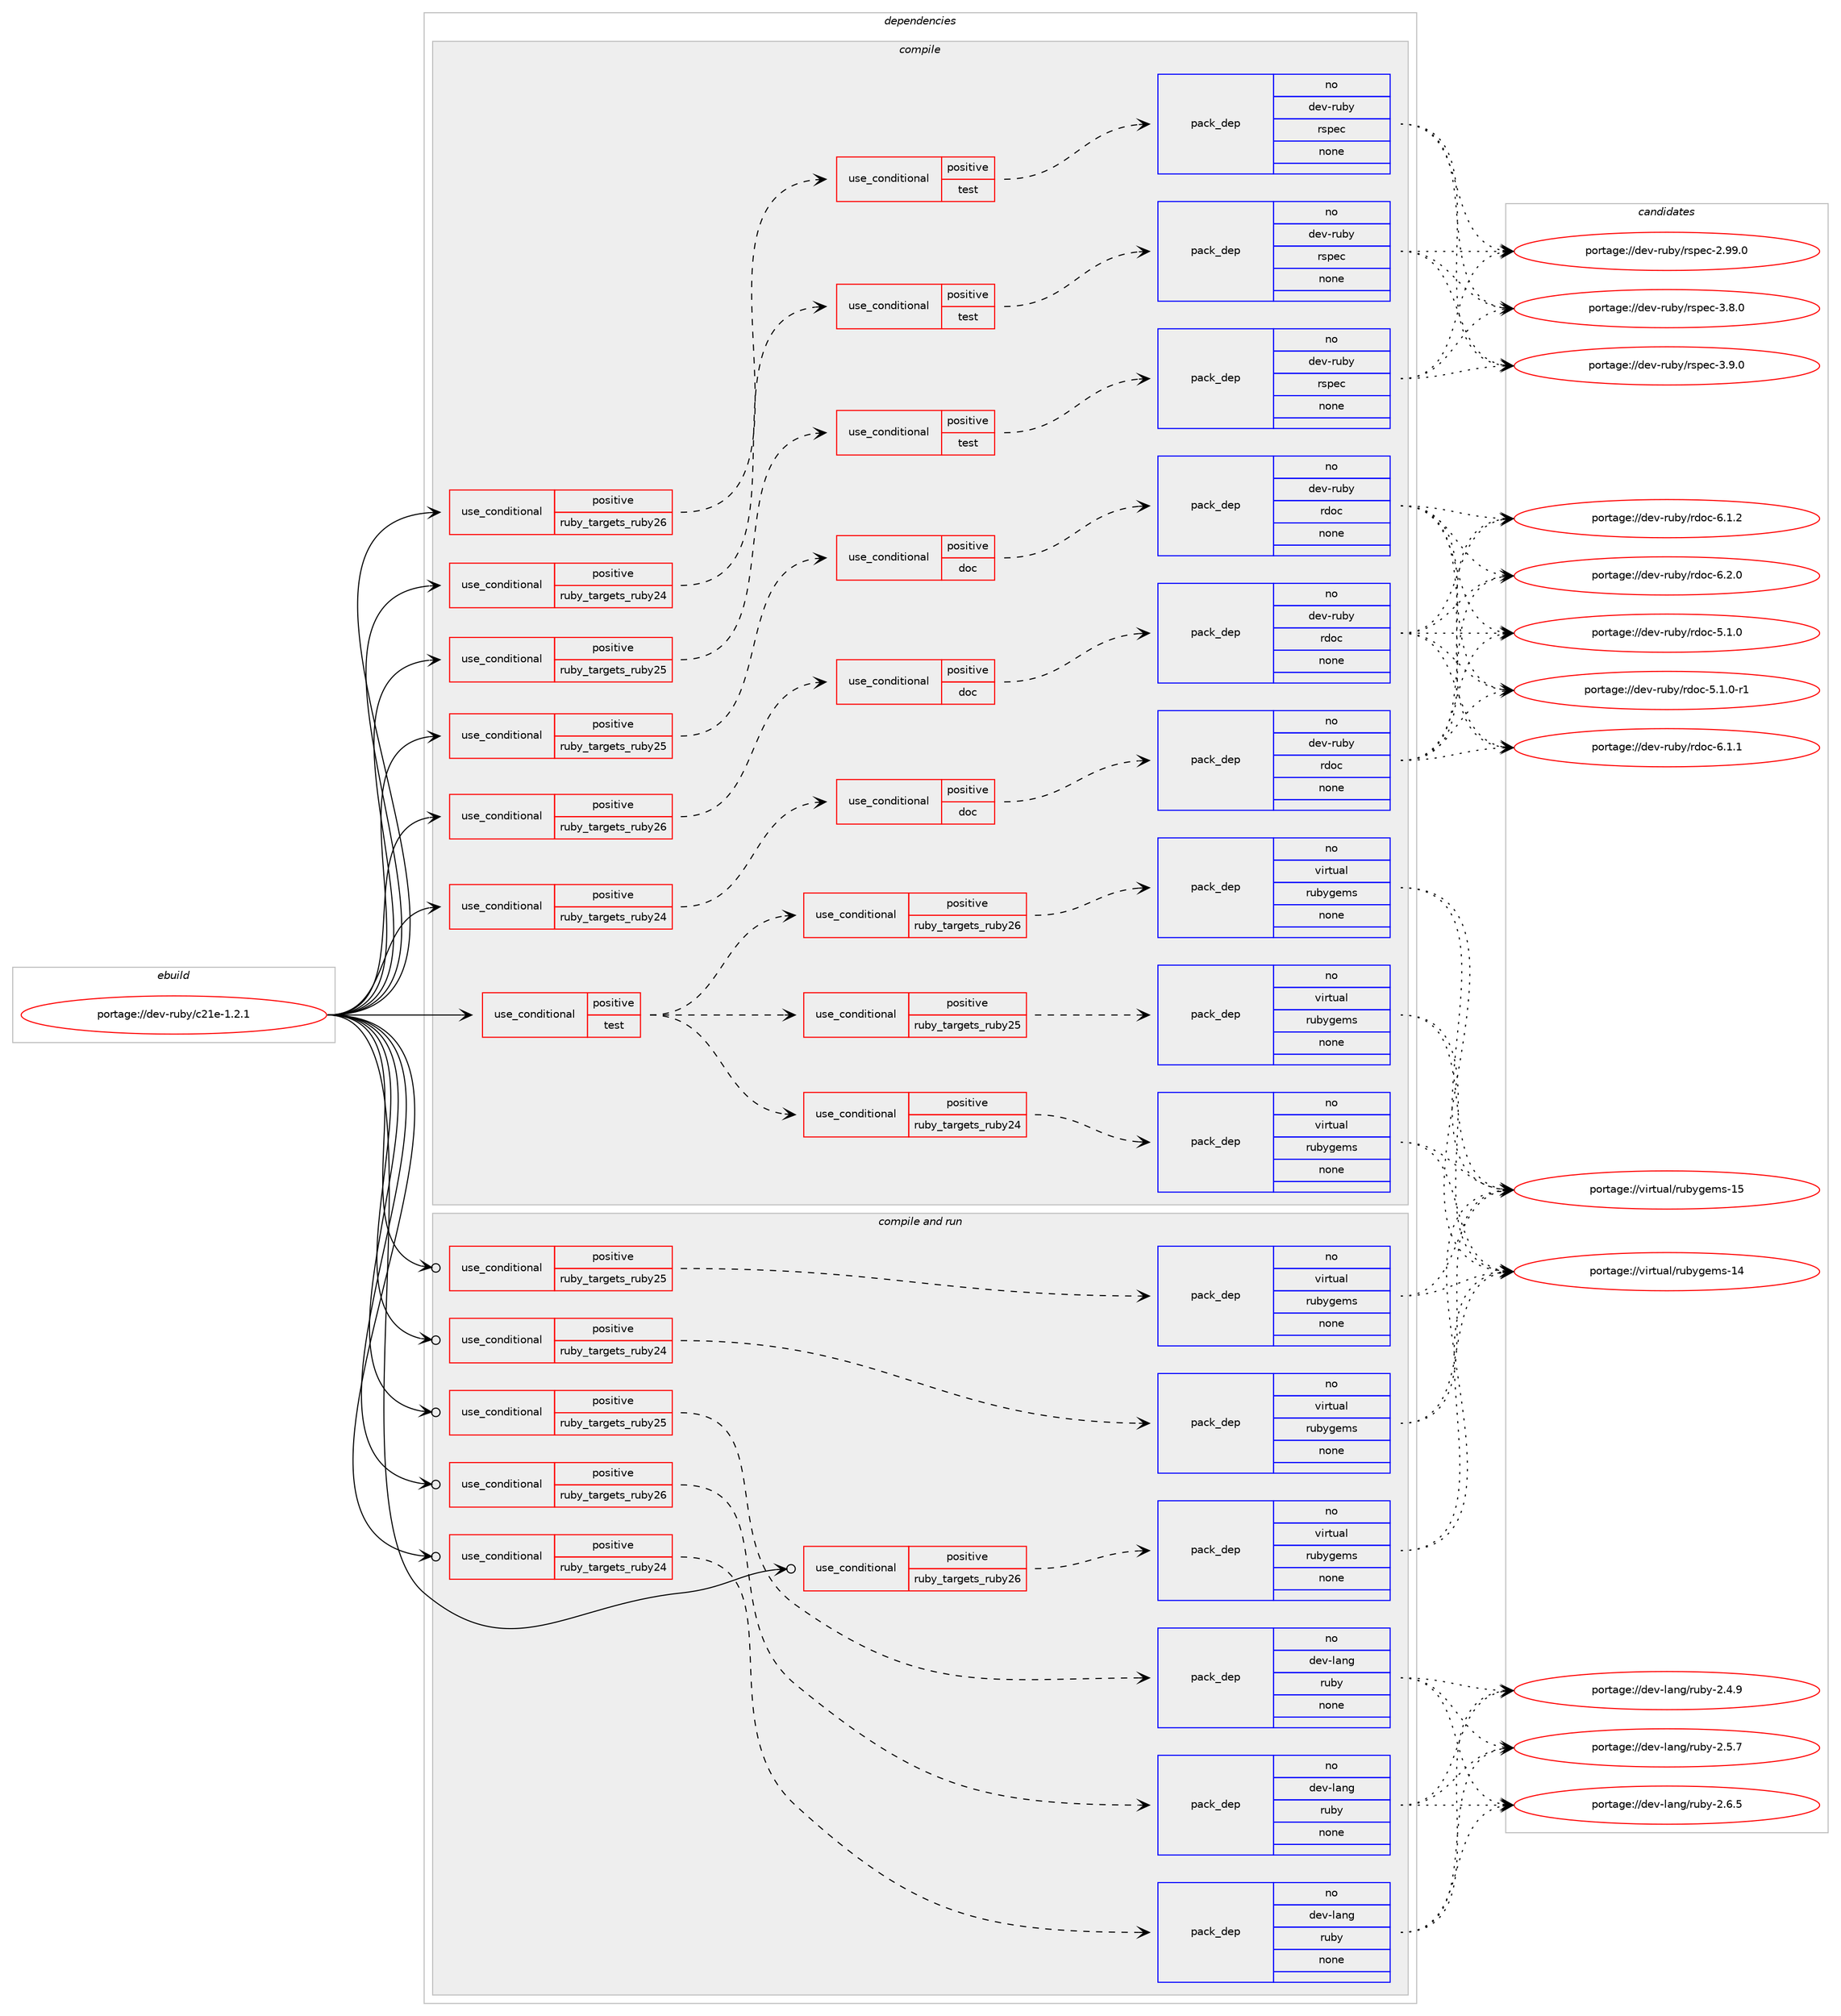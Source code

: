 digraph prolog {

# *************
# Graph options
# *************

newrank=true;
concentrate=true;
compound=true;
graph [rankdir=LR,fontname=Helvetica,fontsize=10,ranksep=1.5];#, ranksep=2.5, nodesep=0.2];
edge  [arrowhead=vee];
node  [fontname=Helvetica,fontsize=10];

# **********
# The ebuild
# **********

subgraph cluster_leftcol {
color=gray;
rank=same;
label=<<i>ebuild</i>>;
id [label="portage://dev-ruby/c21e-1.2.1", color=red, width=4, href="../dev-ruby/c21e-1.2.1.svg"];
}

# ****************
# The dependencies
# ****************

subgraph cluster_midcol {
color=gray;
label=<<i>dependencies</i>>;
subgraph cluster_compile {
fillcolor="#eeeeee";
style=filled;
label=<<i>compile</i>>;
subgraph cond48851 {
dependency214663 [label=<<TABLE BORDER="0" CELLBORDER="1" CELLSPACING="0" CELLPADDING="4"><TR><TD ROWSPAN="3" CELLPADDING="10">use_conditional</TD></TR><TR><TD>positive</TD></TR><TR><TD>ruby_targets_ruby24</TD></TR></TABLE>>, shape=none, color=red];
subgraph cond48852 {
dependency214664 [label=<<TABLE BORDER="0" CELLBORDER="1" CELLSPACING="0" CELLPADDING="4"><TR><TD ROWSPAN="3" CELLPADDING="10">use_conditional</TD></TR><TR><TD>positive</TD></TR><TR><TD>doc</TD></TR></TABLE>>, shape=none, color=red];
subgraph pack162340 {
dependency214665 [label=<<TABLE BORDER="0" CELLBORDER="1" CELLSPACING="0" CELLPADDING="4" WIDTH="220"><TR><TD ROWSPAN="6" CELLPADDING="30">pack_dep</TD></TR><TR><TD WIDTH="110">no</TD></TR><TR><TD>dev-ruby</TD></TR><TR><TD>rdoc</TD></TR><TR><TD>none</TD></TR><TR><TD></TD></TR></TABLE>>, shape=none, color=blue];
}
dependency214664:e -> dependency214665:w [weight=20,style="dashed",arrowhead="vee"];
}
dependency214663:e -> dependency214664:w [weight=20,style="dashed",arrowhead="vee"];
}
id:e -> dependency214663:w [weight=20,style="solid",arrowhead="vee"];
subgraph cond48853 {
dependency214666 [label=<<TABLE BORDER="0" CELLBORDER="1" CELLSPACING="0" CELLPADDING="4"><TR><TD ROWSPAN="3" CELLPADDING="10">use_conditional</TD></TR><TR><TD>positive</TD></TR><TR><TD>ruby_targets_ruby24</TD></TR></TABLE>>, shape=none, color=red];
subgraph cond48854 {
dependency214667 [label=<<TABLE BORDER="0" CELLBORDER="1" CELLSPACING="0" CELLPADDING="4"><TR><TD ROWSPAN="3" CELLPADDING="10">use_conditional</TD></TR><TR><TD>positive</TD></TR><TR><TD>test</TD></TR></TABLE>>, shape=none, color=red];
subgraph pack162341 {
dependency214668 [label=<<TABLE BORDER="0" CELLBORDER="1" CELLSPACING="0" CELLPADDING="4" WIDTH="220"><TR><TD ROWSPAN="6" CELLPADDING="30">pack_dep</TD></TR><TR><TD WIDTH="110">no</TD></TR><TR><TD>dev-ruby</TD></TR><TR><TD>rspec</TD></TR><TR><TD>none</TD></TR><TR><TD></TD></TR></TABLE>>, shape=none, color=blue];
}
dependency214667:e -> dependency214668:w [weight=20,style="dashed",arrowhead="vee"];
}
dependency214666:e -> dependency214667:w [weight=20,style="dashed",arrowhead="vee"];
}
id:e -> dependency214666:w [weight=20,style="solid",arrowhead="vee"];
subgraph cond48855 {
dependency214669 [label=<<TABLE BORDER="0" CELLBORDER="1" CELLSPACING="0" CELLPADDING="4"><TR><TD ROWSPAN="3" CELLPADDING="10">use_conditional</TD></TR><TR><TD>positive</TD></TR><TR><TD>ruby_targets_ruby25</TD></TR></TABLE>>, shape=none, color=red];
subgraph cond48856 {
dependency214670 [label=<<TABLE BORDER="0" CELLBORDER="1" CELLSPACING="0" CELLPADDING="4"><TR><TD ROWSPAN="3" CELLPADDING="10">use_conditional</TD></TR><TR><TD>positive</TD></TR><TR><TD>doc</TD></TR></TABLE>>, shape=none, color=red];
subgraph pack162342 {
dependency214671 [label=<<TABLE BORDER="0" CELLBORDER="1" CELLSPACING="0" CELLPADDING="4" WIDTH="220"><TR><TD ROWSPAN="6" CELLPADDING="30">pack_dep</TD></TR><TR><TD WIDTH="110">no</TD></TR><TR><TD>dev-ruby</TD></TR><TR><TD>rdoc</TD></TR><TR><TD>none</TD></TR><TR><TD></TD></TR></TABLE>>, shape=none, color=blue];
}
dependency214670:e -> dependency214671:w [weight=20,style="dashed",arrowhead="vee"];
}
dependency214669:e -> dependency214670:w [weight=20,style="dashed",arrowhead="vee"];
}
id:e -> dependency214669:w [weight=20,style="solid",arrowhead="vee"];
subgraph cond48857 {
dependency214672 [label=<<TABLE BORDER="0" CELLBORDER="1" CELLSPACING="0" CELLPADDING="4"><TR><TD ROWSPAN="3" CELLPADDING="10">use_conditional</TD></TR><TR><TD>positive</TD></TR><TR><TD>ruby_targets_ruby25</TD></TR></TABLE>>, shape=none, color=red];
subgraph cond48858 {
dependency214673 [label=<<TABLE BORDER="0" CELLBORDER="1" CELLSPACING="0" CELLPADDING="4"><TR><TD ROWSPAN="3" CELLPADDING="10">use_conditional</TD></TR><TR><TD>positive</TD></TR><TR><TD>test</TD></TR></TABLE>>, shape=none, color=red];
subgraph pack162343 {
dependency214674 [label=<<TABLE BORDER="0" CELLBORDER="1" CELLSPACING="0" CELLPADDING="4" WIDTH="220"><TR><TD ROWSPAN="6" CELLPADDING="30">pack_dep</TD></TR><TR><TD WIDTH="110">no</TD></TR><TR><TD>dev-ruby</TD></TR><TR><TD>rspec</TD></TR><TR><TD>none</TD></TR><TR><TD></TD></TR></TABLE>>, shape=none, color=blue];
}
dependency214673:e -> dependency214674:w [weight=20,style="dashed",arrowhead="vee"];
}
dependency214672:e -> dependency214673:w [weight=20,style="dashed",arrowhead="vee"];
}
id:e -> dependency214672:w [weight=20,style="solid",arrowhead="vee"];
subgraph cond48859 {
dependency214675 [label=<<TABLE BORDER="0" CELLBORDER="1" CELLSPACING="0" CELLPADDING="4"><TR><TD ROWSPAN="3" CELLPADDING="10">use_conditional</TD></TR><TR><TD>positive</TD></TR><TR><TD>ruby_targets_ruby26</TD></TR></TABLE>>, shape=none, color=red];
subgraph cond48860 {
dependency214676 [label=<<TABLE BORDER="0" CELLBORDER="1" CELLSPACING="0" CELLPADDING="4"><TR><TD ROWSPAN="3" CELLPADDING="10">use_conditional</TD></TR><TR><TD>positive</TD></TR><TR><TD>doc</TD></TR></TABLE>>, shape=none, color=red];
subgraph pack162344 {
dependency214677 [label=<<TABLE BORDER="0" CELLBORDER="1" CELLSPACING="0" CELLPADDING="4" WIDTH="220"><TR><TD ROWSPAN="6" CELLPADDING="30">pack_dep</TD></TR><TR><TD WIDTH="110">no</TD></TR><TR><TD>dev-ruby</TD></TR><TR><TD>rdoc</TD></TR><TR><TD>none</TD></TR><TR><TD></TD></TR></TABLE>>, shape=none, color=blue];
}
dependency214676:e -> dependency214677:w [weight=20,style="dashed",arrowhead="vee"];
}
dependency214675:e -> dependency214676:w [weight=20,style="dashed",arrowhead="vee"];
}
id:e -> dependency214675:w [weight=20,style="solid",arrowhead="vee"];
subgraph cond48861 {
dependency214678 [label=<<TABLE BORDER="0" CELLBORDER="1" CELLSPACING="0" CELLPADDING="4"><TR><TD ROWSPAN="3" CELLPADDING="10">use_conditional</TD></TR><TR><TD>positive</TD></TR><TR><TD>ruby_targets_ruby26</TD></TR></TABLE>>, shape=none, color=red];
subgraph cond48862 {
dependency214679 [label=<<TABLE BORDER="0" CELLBORDER="1" CELLSPACING="0" CELLPADDING="4"><TR><TD ROWSPAN="3" CELLPADDING="10">use_conditional</TD></TR><TR><TD>positive</TD></TR><TR><TD>test</TD></TR></TABLE>>, shape=none, color=red];
subgraph pack162345 {
dependency214680 [label=<<TABLE BORDER="0" CELLBORDER="1" CELLSPACING="0" CELLPADDING="4" WIDTH="220"><TR><TD ROWSPAN="6" CELLPADDING="30">pack_dep</TD></TR><TR><TD WIDTH="110">no</TD></TR><TR><TD>dev-ruby</TD></TR><TR><TD>rspec</TD></TR><TR><TD>none</TD></TR><TR><TD></TD></TR></TABLE>>, shape=none, color=blue];
}
dependency214679:e -> dependency214680:w [weight=20,style="dashed",arrowhead="vee"];
}
dependency214678:e -> dependency214679:w [weight=20,style="dashed",arrowhead="vee"];
}
id:e -> dependency214678:w [weight=20,style="solid",arrowhead="vee"];
subgraph cond48863 {
dependency214681 [label=<<TABLE BORDER="0" CELLBORDER="1" CELLSPACING="0" CELLPADDING="4"><TR><TD ROWSPAN="3" CELLPADDING="10">use_conditional</TD></TR><TR><TD>positive</TD></TR><TR><TD>test</TD></TR></TABLE>>, shape=none, color=red];
subgraph cond48864 {
dependency214682 [label=<<TABLE BORDER="0" CELLBORDER="1" CELLSPACING="0" CELLPADDING="4"><TR><TD ROWSPAN="3" CELLPADDING="10">use_conditional</TD></TR><TR><TD>positive</TD></TR><TR><TD>ruby_targets_ruby24</TD></TR></TABLE>>, shape=none, color=red];
subgraph pack162346 {
dependency214683 [label=<<TABLE BORDER="0" CELLBORDER="1" CELLSPACING="0" CELLPADDING="4" WIDTH="220"><TR><TD ROWSPAN="6" CELLPADDING="30">pack_dep</TD></TR><TR><TD WIDTH="110">no</TD></TR><TR><TD>virtual</TD></TR><TR><TD>rubygems</TD></TR><TR><TD>none</TD></TR><TR><TD></TD></TR></TABLE>>, shape=none, color=blue];
}
dependency214682:e -> dependency214683:w [weight=20,style="dashed",arrowhead="vee"];
}
dependency214681:e -> dependency214682:w [weight=20,style="dashed",arrowhead="vee"];
subgraph cond48865 {
dependency214684 [label=<<TABLE BORDER="0" CELLBORDER="1" CELLSPACING="0" CELLPADDING="4"><TR><TD ROWSPAN="3" CELLPADDING="10">use_conditional</TD></TR><TR><TD>positive</TD></TR><TR><TD>ruby_targets_ruby25</TD></TR></TABLE>>, shape=none, color=red];
subgraph pack162347 {
dependency214685 [label=<<TABLE BORDER="0" CELLBORDER="1" CELLSPACING="0" CELLPADDING="4" WIDTH="220"><TR><TD ROWSPAN="6" CELLPADDING="30">pack_dep</TD></TR><TR><TD WIDTH="110">no</TD></TR><TR><TD>virtual</TD></TR><TR><TD>rubygems</TD></TR><TR><TD>none</TD></TR><TR><TD></TD></TR></TABLE>>, shape=none, color=blue];
}
dependency214684:e -> dependency214685:w [weight=20,style="dashed",arrowhead="vee"];
}
dependency214681:e -> dependency214684:w [weight=20,style="dashed",arrowhead="vee"];
subgraph cond48866 {
dependency214686 [label=<<TABLE BORDER="0" CELLBORDER="1" CELLSPACING="0" CELLPADDING="4"><TR><TD ROWSPAN="3" CELLPADDING="10">use_conditional</TD></TR><TR><TD>positive</TD></TR><TR><TD>ruby_targets_ruby26</TD></TR></TABLE>>, shape=none, color=red];
subgraph pack162348 {
dependency214687 [label=<<TABLE BORDER="0" CELLBORDER="1" CELLSPACING="0" CELLPADDING="4" WIDTH="220"><TR><TD ROWSPAN="6" CELLPADDING="30">pack_dep</TD></TR><TR><TD WIDTH="110">no</TD></TR><TR><TD>virtual</TD></TR><TR><TD>rubygems</TD></TR><TR><TD>none</TD></TR><TR><TD></TD></TR></TABLE>>, shape=none, color=blue];
}
dependency214686:e -> dependency214687:w [weight=20,style="dashed",arrowhead="vee"];
}
dependency214681:e -> dependency214686:w [weight=20,style="dashed",arrowhead="vee"];
}
id:e -> dependency214681:w [weight=20,style="solid",arrowhead="vee"];
}
subgraph cluster_compileandrun {
fillcolor="#eeeeee";
style=filled;
label=<<i>compile and run</i>>;
subgraph cond48867 {
dependency214688 [label=<<TABLE BORDER="0" CELLBORDER="1" CELLSPACING="0" CELLPADDING="4"><TR><TD ROWSPAN="3" CELLPADDING="10">use_conditional</TD></TR><TR><TD>positive</TD></TR><TR><TD>ruby_targets_ruby24</TD></TR></TABLE>>, shape=none, color=red];
subgraph pack162349 {
dependency214689 [label=<<TABLE BORDER="0" CELLBORDER="1" CELLSPACING="0" CELLPADDING="4" WIDTH="220"><TR><TD ROWSPAN="6" CELLPADDING="30">pack_dep</TD></TR><TR><TD WIDTH="110">no</TD></TR><TR><TD>dev-lang</TD></TR><TR><TD>ruby</TD></TR><TR><TD>none</TD></TR><TR><TD></TD></TR></TABLE>>, shape=none, color=blue];
}
dependency214688:e -> dependency214689:w [weight=20,style="dashed",arrowhead="vee"];
}
id:e -> dependency214688:w [weight=20,style="solid",arrowhead="odotvee"];
subgraph cond48868 {
dependency214690 [label=<<TABLE BORDER="0" CELLBORDER="1" CELLSPACING="0" CELLPADDING="4"><TR><TD ROWSPAN="3" CELLPADDING="10">use_conditional</TD></TR><TR><TD>positive</TD></TR><TR><TD>ruby_targets_ruby24</TD></TR></TABLE>>, shape=none, color=red];
subgraph pack162350 {
dependency214691 [label=<<TABLE BORDER="0" CELLBORDER="1" CELLSPACING="0" CELLPADDING="4" WIDTH="220"><TR><TD ROWSPAN="6" CELLPADDING="30">pack_dep</TD></TR><TR><TD WIDTH="110">no</TD></TR><TR><TD>virtual</TD></TR><TR><TD>rubygems</TD></TR><TR><TD>none</TD></TR><TR><TD></TD></TR></TABLE>>, shape=none, color=blue];
}
dependency214690:e -> dependency214691:w [weight=20,style="dashed",arrowhead="vee"];
}
id:e -> dependency214690:w [weight=20,style="solid",arrowhead="odotvee"];
subgraph cond48869 {
dependency214692 [label=<<TABLE BORDER="0" CELLBORDER="1" CELLSPACING="0" CELLPADDING="4"><TR><TD ROWSPAN="3" CELLPADDING="10">use_conditional</TD></TR><TR><TD>positive</TD></TR><TR><TD>ruby_targets_ruby25</TD></TR></TABLE>>, shape=none, color=red];
subgraph pack162351 {
dependency214693 [label=<<TABLE BORDER="0" CELLBORDER="1" CELLSPACING="0" CELLPADDING="4" WIDTH="220"><TR><TD ROWSPAN="6" CELLPADDING="30">pack_dep</TD></TR><TR><TD WIDTH="110">no</TD></TR><TR><TD>dev-lang</TD></TR><TR><TD>ruby</TD></TR><TR><TD>none</TD></TR><TR><TD></TD></TR></TABLE>>, shape=none, color=blue];
}
dependency214692:e -> dependency214693:w [weight=20,style="dashed",arrowhead="vee"];
}
id:e -> dependency214692:w [weight=20,style="solid",arrowhead="odotvee"];
subgraph cond48870 {
dependency214694 [label=<<TABLE BORDER="0" CELLBORDER="1" CELLSPACING="0" CELLPADDING="4"><TR><TD ROWSPAN="3" CELLPADDING="10">use_conditional</TD></TR><TR><TD>positive</TD></TR><TR><TD>ruby_targets_ruby25</TD></TR></TABLE>>, shape=none, color=red];
subgraph pack162352 {
dependency214695 [label=<<TABLE BORDER="0" CELLBORDER="1" CELLSPACING="0" CELLPADDING="4" WIDTH="220"><TR><TD ROWSPAN="6" CELLPADDING="30">pack_dep</TD></TR><TR><TD WIDTH="110">no</TD></TR><TR><TD>virtual</TD></TR><TR><TD>rubygems</TD></TR><TR><TD>none</TD></TR><TR><TD></TD></TR></TABLE>>, shape=none, color=blue];
}
dependency214694:e -> dependency214695:w [weight=20,style="dashed",arrowhead="vee"];
}
id:e -> dependency214694:w [weight=20,style="solid",arrowhead="odotvee"];
subgraph cond48871 {
dependency214696 [label=<<TABLE BORDER="0" CELLBORDER="1" CELLSPACING="0" CELLPADDING="4"><TR><TD ROWSPAN="3" CELLPADDING="10">use_conditional</TD></TR><TR><TD>positive</TD></TR><TR><TD>ruby_targets_ruby26</TD></TR></TABLE>>, shape=none, color=red];
subgraph pack162353 {
dependency214697 [label=<<TABLE BORDER="0" CELLBORDER="1" CELLSPACING="0" CELLPADDING="4" WIDTH="220"><TR><TD ROWSPAN="6" CELLPADDING="30">pack_dep</TD></TR><TR><TD WIDTH="110">no</TD></TR><TR><TD>dev-lang</TD></TR><TR><TD>ruby</TD></TR><TR><TD>none</TD></TR><TR><TD></TD></TR></TABLE>>, shape=none, color=blue];
}
dependency214696:e -> dependency214697:w [weight=20,style="dashed",arrowhead="vee"];
}
id:e -> dependency214696:w [weight=20,style="solid",arrowhead="odotvee"];
subgraph cond48872 {
dependency214698 [label=<<TABLE BORDER="0" CELLBORDER="1" CELLSPACING="0" CELLPADDING="4"><TR><TD ROWSPAN="3" CELLPADDING="10">use_conditional</TD></TR><TR><TD>positive</TD></TR><TR><TD>ruby_targets_ruby26</TD></TR></TABLE>>, shape=none, color=red];
subgraph pack162354 {
dependency214699 [label=<<TABLE BORDER="0" CELLBORDER="1" CELLSPACING="0" CELLPADDING="4" WIDTH="220"><TR><TD ROWSPAN="6" CELLPADDING="30">pack_dep</TD></TR><TR><TD WIDTH="110">no</TD></TR><TR><TD>virtual</TD></TR><TR><TD>rubygems</TD></TR><TR><TD>none</TD></TR><TR><TD></TD></TR></TABLE>>, shape=none, color=blue];
}
dependency214698:e -> dependency214699:w [weight=20,style="dashed",arrowhead="vee"];
}
id:e -> dependency214698:w [weight=20,style="solid",arrowhead="odotvee"];
}
subgraph cluster_run {
fillcolor="#eeeeee";
style=filled;
label=<<i>run</i>>;
}
}

# **************
# The candidates
# **************

subgraph cluster_choices {
rank=same;
color=gray;
label=<<i>candidates</i>>;

subgraph choice162340 {
color=black;
nodesep=1;
choiceportage10010111845114117981214711410011199455346494648 [label="portage://dev-ruby/rdoc-5.1.0", color=red, width=4,href="../dev-ruby/rdoc-5.1.0.svg"];
choiceportage100101118451141179812147114100111994553464946484511449 [label="portage://dev-ruby/rdoc-5.1.0-r1", color=red, width=4,href="../dev-ruby/rdoc-5.1.0-r1.svg"];
choiceportage10010111845114117981214711410011199455446494649 [label="portage://dev-ruby/rdoc-6.1.1", color=red, width=4,href="../dev-ruby/rdoc-6.1.1.svg"];
choiceportage10010111845114117981214711410011199455446494650 [label="portage://dev-ruby/rdoc-6.1.2", color=red, width=4,href="../dev-ruby/rdoc-6.1.2.svg"];
choiceportage10010111845114117981214711410011199455446504648 [label="portage://dev-ruby/rdoc-6.2.0", color=red, width=4,href="../dev-ruby/rdoc-6.2.0.svg"];
dependency214665:e -> choiceportage10010111845114117981214711410011199455346494648:w [style=dotted,weight="100"];
dependency214665:e -> choiceportage100101118451141179812147114100111994553464946484511449:w [style=dotted,weight="100"];
dependency214665:e -> choiceportage10010111845114117981214711410011199455446494649:w [style=dotted,weight="100"];
dependency214665:e -> choiceportage10010111845114117981214711410011199455446494650:w [style=dotted,weight="100"];
dependency214665:e -> choiceportage10010111845114117981214711410011199455446504648:w [style=dotted,weight="100"];
}
subgraph choice162341 {
color=black;
nodesep=1;
choiceportage1001011184511411798121471141151121019945504657574648 [label="portage://dev-ruby/rspec-2.99.0", color=red, width=4,href="../dev-ruby/rspec-2.99.0.svg"];
choiceportage10010111845114117981214711411511210199455146564648 [label="portage://dev-ruby/rspec-3.8.0", color=red, width=4,href="../dev-ruby/rspec-3.8.0.svg"];
choiceportage10010111845114117981214711411511210199455146574648 [label="portage://dev-ruby/rspec-3.9.0", color=red, width=4,href="../dev-ruby/rspec-3.9.0.svg"];
dependency214668:e -> choiceportage1001011184511411798121471141151121019945504657574648:w [style=dotted,weight="100"];
dependency214668:e -> choiceportage10010111845114117981214711411511210199455146564648:w [style=dotted,weight="100"];
dependency214668:e -> choiceportage10010111845114117981214711411511210199455146574648:w [style=dotted,weight="100"];
}
subgraph choice162342 {
color=black;
nodesep=1;
choiceportage10010111845114117981214711410011199455346494648 [label="portage://dev-ruby/rdoc-5.1.0", color=red, width=4,href="../dev-ruby/rdoc-5.1.0.svg"];
choiceportage100101118451141179812147114100111994553464946484511449 [label="portage://dev-ruby/rdoc-5.1.0-r1", color=red, width=4,href="../dev-ruby/rdoc-5.1.0-r1.svg"];
choiceportage10010111845114117981214711410011199455446494649 [label="portage://dev-ruby/rdoc-6.1.1", color=red, width=4,href="../dev-ruby/rdoc-6.1.1.svg"];
choiceportage10010111845114117981214711410011199455446494650 [label="portage://dev-ruby/rdoc-6.1.2", color=red, width=4,href="../dev-ruby/rdoc-6.1.2.svg"];
choiceportage10010111845114117981214711410011199455446504648 [label="portage://dev-ruby/rdoc-6.2.0", color=red, width=4,href="../dev-ruby/rdoc-6.2.0.svg"];
dependency214671:e -> choiceportage10010111845114117981214711410011199455346494648:w [style=dotted,weight="100"];
dependency214671:e -> choiceportage100101118451141179812147114100111994553464946484511449:w [style=dotted,weight="100"];
dependency214671:e -> choiceportage10010111845114117981214711410011199455446494649:w [style=dotted,weight="100"];
dependency214671:e -> choiceportage10010111845114117981214711410011199455446494650:w [style=dotted,weight="100"];
dependency214671:e -> choiceportage10010111845114117981214711410011199455446504648:w [style=dotted,weight="100"];
}
subgraph choice162343 {
color=black;
nodesep=1;
choiceportage1001011184511411798121471141151121019945504657574648 [label="portage://dev-ruby/rspec-2.99.0", color=red, width=4,href="../dev-ruby/rspec-2.99.0.svg"];
choiceportage10010111845114117981214711411511210199455146564648 [label="portage://dev-ruby/rspec-3.8.0", color=red, width=4,href="../dev-ruby/rspec-3.8.0.svg"];
choiceportage10010111845114117981214711411511210199455146574648 [label="portage://dev-ruby/rspec-3.9.0", color=red, width=4,href="../dev-ruby/rspec-3.9.0.svg"];
dependency214674:e -> choiceportage1001011184511411798121471141151121019945504657574648:w [style=dotted,weight="100"];
dependency214674:e -> choiceportage10010111845114117981214711411511210199455146564648:w [style=dotted,weight="100"];
dependency214674:e -> choiceportage10010111845114117981214711411511210199455146574648:w [style=dotted,weight="100"];
}
subgraph choice162344 {
color=black;
nodesep=1;
choiceportage10010111845114117981214711410011199455346494648 [label="portage://dev-ruby/rdoc-5.1.0", color=red, width=4,href="../dev-ruby/rdoc-5.1.0.svg"];
choiceportage100101118451141179812147114100111994553464946484511449 [label="portage://dev-ruby/rdoc-5.1.0-r1", color=red, width=4,href="../dev-ruby/rdoc-5.1.0-r1.svg"];
choiceportage10010111845114117981214711410011199455446494649 [label="portage://dev-ruby/rdoc-6.1.1", color=red, width=4,href="../dev-ruby/rdoc-6.1.1.svg"];
choiceportage10010111845114117981214711410011199455446494650 [label="portage://dev-ruby/rdoc-6.1.2", color=red, width=4,href="../dev-ruby/rdoc-6.1.2.svg"];
choiceportage10010111845114117981214711410011199455446504648 [label="portage://dev-ruby/rdoc-6.2.0", color=red, width=4,href="../dev-ruby/rdoc-6.2.0.svg"];
dependency214677:e -> choiceportage10010111845114117981214711410011199455346494648:w [style=dotted,weight="100"];
dependency214677:e -> choiceportage100101118451141179812147114100111994553464946484511449:w [style=dotted,weight="100"];
dependency214677:e -> choiceportage10010111845114117981214711410011199455446494649:w [style=dotted,weight="100"];
dependency214677:e -> choiceportage10010111845114117981214711410011199455446494650:w [style=dotted,weight="100"];
dependency214677:e -> choiceportage10010111845114117981214711410011199455446504648:w [style=dotted,weight="100"];
}
subgraph choice162345 {
color=black;
nodesep=1;
choiceportage1001011184511411798121471141151121019945504657574648 [label="portage://dev-ruby/rspec-2.99.0", color=red, width=4,href="../dev-ruby/rspec-2.99.0.svg"];
choiceportage10010111845114117981214711411511210199455146564648 [label="portage://dev-ruby/rspec-3.8.0", color=red, width=4,href="../dev-ruby/rspec-3.8.0.svg"];
choiceportage10010111845114117981214711411511210199455146574648 [label="portage://dev-ruby/rspec-3.9.0", color=red, width=4,href="../dev-ruby/rspec-3.9.0.svg"];
dependency214680:e -> choiceportage1001011184511411798121471141151121019945504657574648:w [style=dotted,weight="100"];
dependency214680:e -> choiceportage10010111845114117981214711411511210199455146564648:w [style=dotted,weight="100"];
dependency214680:e -> choiceportage10010111845114117981214711411511210199455146574648:w [style=dotted,weight="100"];
}
subgraph choice162346 {
color=black;
nodesep=1;
choiceportage118105114116117971084711411798121103101109115454952 [label="portage://virtual/rubygems-14", color=red, width=4,href="../virtual/rubygems-14.svg"];
choiceportage118105114116117971084711411798121103101109115454953 [label="portage://virtual/rubygems-15", color=red, width=4,href="../virtual/rubygems-15.svg"];
dependency214683:e -> choiceportage118105114116117971084711411798121103101109115454952:w [style=dotted,weight="100"];
dependency214683:e -> choiceportage118105114116117971084711411798121103101109115454953:w [style=dotted,weight="100"];
}
subgraph choice162347 {
color=black;
nodesep=1;
choiceportage118105114116117971084711411798121103101109115454952 [label="portage://virtual/rubygems-14", color=red, width=4,href="../virtual/rubygems-14.svg"];
choiceportage118105114116117971084711411798121103101109115454953 [label="portage://virtual/rubygems-15", color=red, width=4,href="../virtual/rubygems-15.svg"];
dependency214685:e -> choiceportage118105114116117971084711411798121103101109115454952:w [style=dotted,weight="100"];
dependency214685:e -> choiceportage118105114116117971084711411798121103101109115454953:w [style=dotted,weight="100"];
}
subgraph choice162348 {
color=black;
nodesep=1;
choiceportage118105114116117971084711411798121103101109115454952 [label="portage://virtual/rubygems-14", color=red, width=4,href="../virtual/rubygems-14.svg"];
choiceportage118105114116117971084711411798121103101109115454953 [label="portage://virtual/rubygems-15", color=red, width=4,href="../virtual/rubygems-15.svg"];
dependency214687:e -> choiceportage118105114116117971084711411798121103101109115454952:w [style=dotted,weight="100"];
dependency214687:e -> choiceportage118105114116117971084711411798121103101109115454953:w [style=dotted,weight="100"];
}
subgraph choice162349 {
color=black;
nodesep=1;
choiceportage10010111845108971101034711411798121455046524657 [label="portage://dev-lang/ruby-2.4.9", color=red, width=4,href="../dev-lang/ruby-2.4.9.svg"];
choiceportage10010111845108971101034711411798121455046534655 [label="portage://dev-lang/ruby-2.5.7", color=red, width=4,href="../dev-lang/ruby-2.5.7.svg"];
choiceportage10010111845108971101034711411798121455046544653 [label="portage://dev-lang/ruby-2.6.5", color=red, width=4,href="../dev-lang/ruby-2.6.5.svg"];
dependency214689:e -> choiceportage10010111845108971101034711411798121455046524657:w [style=dotted,weight="100"];
dependency214689:e -> choiceportage10010111845108971101034711411798121455046534655:w [style=dotted,weight="100"];
dependency214689:e -> choiceportage10010111845108971101034711411798121455046544653:w [style=dotted,weight="100"];
}
subgraph choice162350 {
color=black;
nodesep=1;
choiceportage118105114116117971084711411798121103101109115454952 [label="portage://virtual/rubygems-14", color=red, width=4,href="../virtual/rubygems-14.svg"];
choiceportage118105114116117971084711411798121103101109115454953 [label="portage://virtual/rubygems-15", color=red, width=4,href="../virtual/rubygems-15.svg"];
dependency214691:e -> choiceportage118105114116117971084711411798121103101109115454952:w [style=dotted,weight="100"];
dependency214691:e -> choiceportage118105114116117971084711411798121103101109115454953:w [style=dotted,weight="100"];
}
subgraph choice162351 {
color=black;
nodesep=1;
choiceportage10010111845108971101034711411798121455046524657 [label="portage://dev-lang/ruby-2.4.9", color=red, width=4,href="../dev-lang/ruby-2.4.9.svg"];
choiceportage10010111845108971101034711411798121455046534655 [label="portage://dev-lang/ruby-2.5.7", color=red, width=4,href="../dev-lang/ruby-2.5.7.svg"];
choiceportage10010111845108971101034711411798121455046544653 [label="portage://dev-lang/ruby-2.6.5", color=red, width=4,href="../dev-lang/ruby-2.6.5.svg"];
dependency214693:e -> choiceportage10010111845108971101034711411798121455046524657:w [style=dotted,weight="100"];
dependency214693:e -> choiceportage10010111845108971101034711411798121455046534655:w [style=dotted,weight="100"];
dependency214693:e -> choiceportage10010111845108971101034711411798121455046544653:w [style=dotted,weight="100"];
}
subgraph choice162352 {
color=black;
nodesep=1;
choiceportage118105114116117971084711411798121103101109115454952 [label="portage://virtual/rubygems-14", color=red, width=4,href="../virtual/rubygems-14.svg"];
choiceportage118105114116117971084711411798121103101109115454953 [label="portage://virtual/rubygems-15", color=red, width=4,href="../virtual/rubygems-15.svg"];
dependency214695:e -> choiceportage118105114116117971084711411798121103101109115454952:w [style=dotted,weight="100"];
dependency214695:e -> choiceportage118105114116117971084711411798121103101109115454953:w [style=dotted,weight="100"];
}
subgraph choice162353 {
color=black;
nodesep=1;
choiceportage10010111845108971101034711411798121455046524657 [label="portage://dev-lang/ruby-2.4.9", color=red, width=4,href="../dev-lang/ruby-2.4.9.svg"];
choiceportage10010111845108971101034711411798121455046534655 [label="portage://dev-lang/ruby-2.5.7", color=red, width=4,href="../dev-lang/ruby-2.5.7.svg"];
choiceportage10010111845108971101034711411798121455046544653 [label="portage://dev-lang/ruby-2.6.5", color=red, width=4,href="../dev-lang/ruby-2.6.5.svg"];
dependency214697:e -> choiceportage10010111845108971101034711411798121455046524657:w [style=dotted,weight="100"];
dependency214697:e -> choiceportage10010111845108971101034711411798121455046534655:w [style=dotted,weight="100"];
dependency214697:e -> choiceportage10010111845108971101034711411798121455046544653:w [style=dotted,weight="100"];
}
subgraph choice162354 {
color=black;
nodesep=1;
choiceportage118105114116117971084711411798121103101109115454952 [label="portage://virtual/rubygems-14", color=red, width=4,href="../virtual/rubygems-14.svg"];
choiceportage118105114116117971084711411798121103101109115454953 [label="portage://virtual/rubygems-15", color=red, width=4,href="../virtual/rubygems-15.svg"];
dependency214699:e -> choiceportage118105114116117971084711411798121103101109115454952:w [style=dotted,weight="100"];
dependency214699:e -> choiceportage118105114116117971084711411798121103101109115454953:w [style=dotted,weight="100"];
}
}

}
